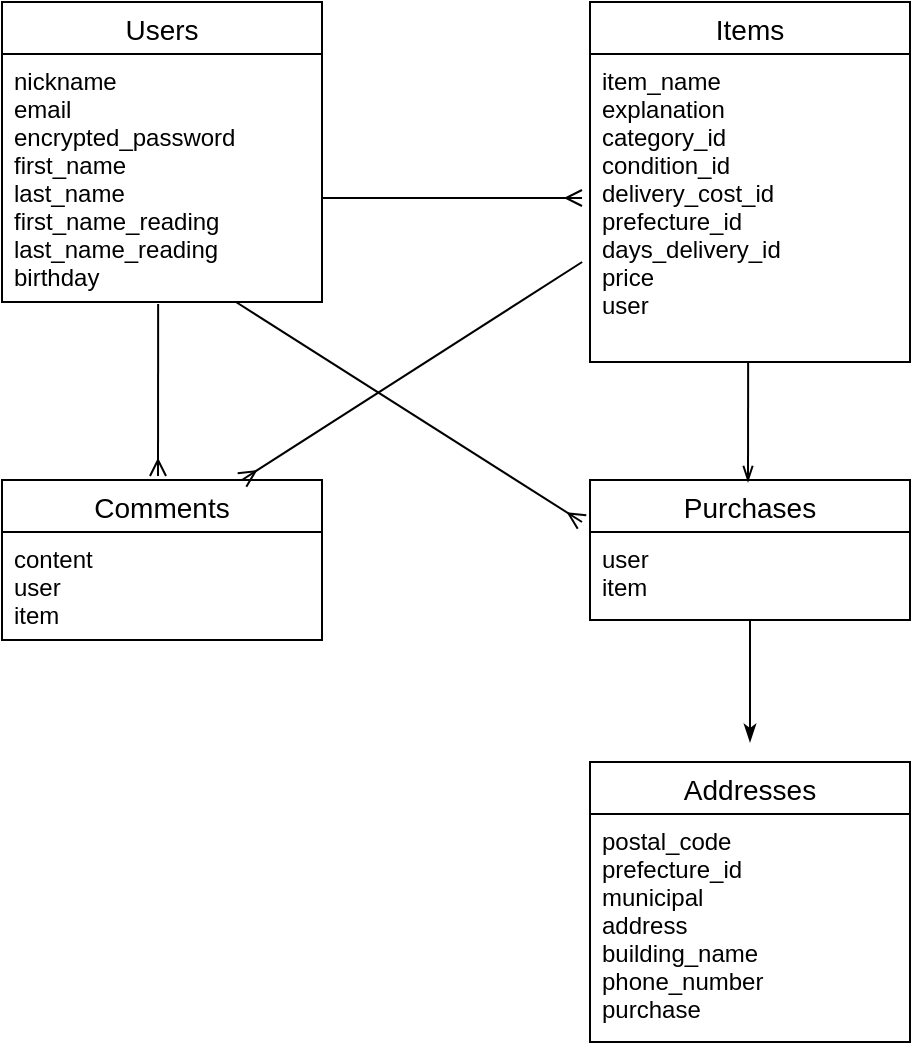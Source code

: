<mxfile>
    <diagram id="nU_o-eSSppRPDw3q9ce3" name="ページ1">
        <mxGraphModel dx="551" dy="520" grid="1" gridSize="10" guides="1" tooltips="1" connect="1" arrows="1" fold="1" page="1" pageScale="1" pageWidth="827" pageHeight="1169" math="0" shadow="0">
            <root>
                <mxCell id="0"/>
                <mxCell id="1" parent="0"/>
                <mxCell id="24" value="Users" style="swimlane;fontStyle=0;childLayout=stackLayout;horizontal=1;startSize=26;horizontalStack=0;resizeParent=1;resizeParentMax=0;resizeLast=0;collapsible=1;marginBottom=0;align=center;fontSize=14;rounded=0;sketch=0;" vertex="1" parent="1">
                    <mxGeometry x="40" y="20" width="160" height="150" as="geometry"/>
                </mxCell>
                <mxCell id="25" value="nickname&#10;email&#10;encrypted_password&#10;first_name&#10;last_name&#10;first_name_reading&#10;last_name_reading&#10;birthday" style="text;strokeColor=none;fillColor=none;spacingLeft=4;spacingRight=4;overflow=hidden;rotatable=0;points=[[0,0.5],[1,0.5]];portConstraint=eastwest;fontSize=12;" vertex="1" parent="24">
                    <mxGeometry y="26" width="160" height="124" as="geometry"/>
                </mxCell>
                <mxCell id="37" value="Items" style="swimlane;fontStyle=0;childLayout=stackLayout;horizontal=1;startSize=26;horizontalStack=0;resizeParent=1;resizeParentMax=0;resizeLast=0;collapsible=1;marginBottom=0;align=center;fontSize=14;rounded=0;sketch=0;" vertex="1" parent="1">
                    <mxGeometry x="334" y="20" width="160" height="180" as="geometry"/>
                </mxCell>
                <mxCell id="38" value="item_name&#10;explanation&#10;category_id&#10;condition_id&#10;delivery_cost_id&#10;prefecture_id&#10;days_delivery_id&#10;price&#10;user&#10;" style="text;strokeColor=none;fillColor=none;spacingLeft=4;spacingRight=4;overflow=hidden;rotatable=0;points=[[0,0.5],[1,0.5]];portConstraint=eastwest;fontSize=12;" vertex="1" parent="37">
                    <mxGeometry y="26" width="160" height="154" as="geometry"/>
                </mxCell>
                <mxCell id="39" value="Purchases" style="swimlane;fontStyle=0;childLayout=stackLayout;horizontal=1;startSize=26;horizontalStack=0;resizeParent=1;resizeParentMax=0;resizeLast=0;collapsible=1;marginBottom=0;align=center;fontSize=14;rounded=0;sketch=0;" vertex="1" parent="1">
                    <mxGeometry x="334" y="259" width="160" height="70" as="geometry"/>
                </mxCell>
                <mxCell id="40" value="user&#10;item" style="text;strokeColor=none;fillColor=none;spacingLeft=4;spacingRight=4;overflow=hidden;rotatable=0;points=[[0,0.5],[1,0.5]];portConstraint=eastwest;fontSize=12;" vertex="1" parent="39">
                    <mxGeometry y="26" width="160" height="44" as="geometry"/>
                </mxCell>
                <mxCell id="41" value="Addresses" style="swimlane;fontStyle=0;childLayout=stackLayout;horizontal=1;startSize=26;horizontalStack=0;resizeParent=1;resizeParentMax=0;resizeLast=0;collapsible=1;marginBottom=0;align=center;fontSize=14;rounded=0;sketch=0;" vertex="1" parent="1">
                    <mxGeometry x="334" y="400" width="160" height="140" as="geometry"/>
                </mxCell>
                <mxCell id="45" value="postal_code&#10;prefecture_id&#10;municipal&#10;address&#10;building_name&#10;phone_number&#10;purchase&#10;&#10;" style="text;strokeColor=none;fillColor=none;spacingLeft=4;spacingRight=4;overflow=hidden;rotatable=0;points=[[0,0.5],[1,0.5]];portConstraint=eastwest;fontSize=12;" vertex="1" parent="41">
                    <mxGeometry y="26" width="160" height="114" as="geometry"/>
                </mxCell>
                <mxCell id="46" value="Comments" style="swimlane;fontStyle=0;childLayout=stackLayout;horizontal=1;startSize=26;horizontalStack=0;resizeParent=1;resizeParentMax=0;resizeLast=0;collapsible=1;marginBottom=0;align=center;fontSize=14;rounded=0;sketch=0;" vertex="1" parent="1">
                    <mxGeometry x="40" y="259" width="160" height="80" as="geometry"/>
                </mxCell>
                <mxCell id="47" value="content&#10;user&#10;item" style="text;strokeColor=none;fillColor=none;spacingLeft=4;spacingRight=4;overflow=hidden;rotatable=0;points=[[0,0.5],[1,0.5]];portConstraint=eastwest;fontSize=12;" vertex="1" parent="46">
                    <mxGeometry y="26" width="160" height="54" as="geometry"/>
                </mxCell>
                <mxCell id="52" value="" style="endArrow=ERmany;html=1;exitX=0.488;exitY=1.008;exitDx=0;exitDy=0;exitPerimeter=0;endFill=0;" edge="1" parent="1">
                    <mxGeometry width="50" height="50" relative="1" as="geometry">
                        <mxPoint x="118.08" y="170.992" as="sourcePoint"/>
                        <mxPoint x="118" y="257" as="targetPoint"/>
                    </mxGeometry>
                </mxCell>
                <mxCell id="54" value="" style="endArrow=ERmany;html=1;exitX=1;exitY=0.581;exitDx=0;exitDy=0;endFill=0;exitPerimeter=0;" edge="1" parent="1" source="25">
                    <mxGeometry width="50" height="50" relative="1" as="geometry">
                        <mxPoint x="128.08" y="180.992" as="sourcePoint"/>
                        <mxPoint x="330" y="118" as="targetPoint"/>
                    </mxGeometry>
                </mxCell>
                <mxCell id="55" value="" style="endArrow=ERmany;html=1;exitX=0.488;exitY=1.008;exitDx=0;exitDy=0;exitPerimeter=0;endFill=0;entryX=0.75;entryY=0;entryDx=0;entryDy=0;" edge="1" parent="1" target="46">
                    <mxGeometry width="50" height="50" relative="1" as="geometry">
                        <mxPoint x="330.08" y="150.002" as="sourcePoint"/>
                        <mxPoint x="330" y="236.01" as="targetPoint"/>
                    </mxGeometry>
                </mxCell>
                <mxCell id="56" value="" style="endArrow=ERmany;html=1;endFill=0;" edge="1" parent="1">
                    <mxGeometry width="50" height="50" relative="1" as="geometry">
                        <mxPoint x="157" y="170" as="sourcePoint"/>
                        <mxPoint x="330" y="280" as="targetPoint"/>
                    </mxGeometry>
                </mxCell>
                <mxCell id="57" value="" style="endArrow=openThin;html=1;exitX=0.488;exitY=1.008;exitDx=0;exitDy=0;exitPerimeter=0;endFill=0;" edge="1" parent="1">
                    <mxGeometry width="50" height="50" relative="1" as="geometry">
                        <mxPoint x="413.08" y="200.002" as="sourcePoint"/>
                        <mxPoint x="413" y="260" as="targetPoint"/>
                    </mxGeometry>
                </mxCell>
                <mxCell id="58" value="" style="endArrow=classicThin;html=1;endFill=1;" edge="1" parent="1">
                    <mxGeometry width="50" height="50" relative="1" as="geometry">
                        <mxPoint x="414" y="329" as="sourcePoint"/>
                        <mxPoint x="414" y="390" as="targetPoint"/>
                    </mxGeometry>
                </mxCell>
            </root>
        </mxGraphModel>
    </diagram>
</mxfile>